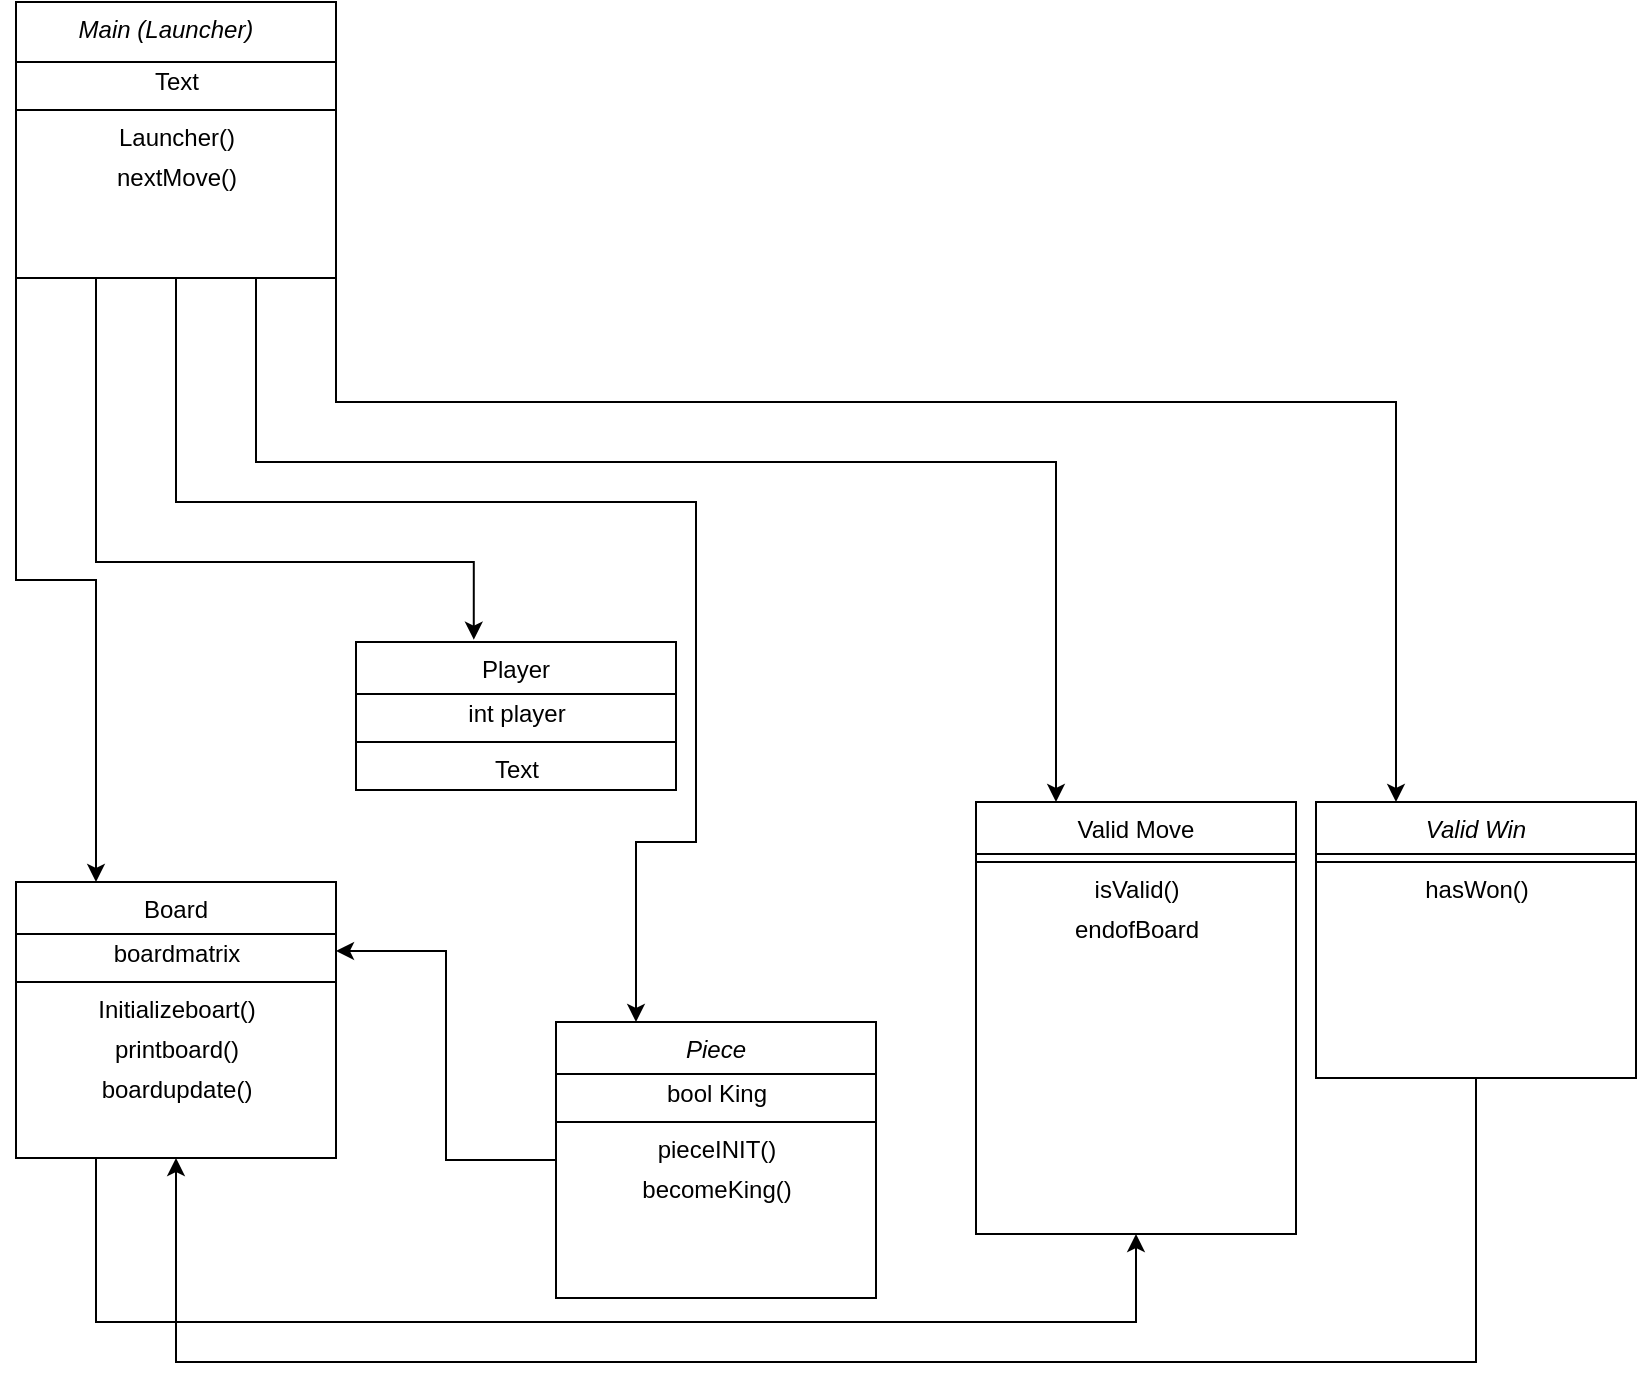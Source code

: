 <mxfile version="15.5.1" type="github"><diagram id="C5RBs43oDa-KdzZeNtuy" name="Page-1"><mxGraphModel dx="465" dy="255" grid="1" gridSize="10" guides="1" tooltips="1" connect="1" arrows="1" fold="1" page="1" pageScale="1" pageWidth="827" pageHeight="1169" math="0" shadow="0"><root><mxCell id="WIyWlLk6GJQsqaUBKTNV-0"/><mxCell id="WIyWlLk6GJQsqaUBKTNV-1" parent="WIyWlLk6GJQsqaUBKTNV-0"/><mxCell id="8l-lHErPPZ92NfNmsLsf-20" style="edgeStyle=orthogonalEdgeStyle;rounded=0;orthogonalLoop=1;jettySize=auto;html=1;exitX=0;exitY=1;exitDx=0;exitDy=0;entryX=0.25;entryY=0;entryDx=0;entryDy=0;" edge="1" parent="WIyWlLk6GJQsqaUBKTNV-1" source="zkfFHV4jXpPFQw0GAbJ--0" target="zkfFHV4jXpPFQw0GAbJ--6"><mxGeometry relative="1" as="geometry"/></mxCell><mxCell id="8l-lHErPPZ92NfNmsLsf-22" style="edgeStyle=orthogonalEdgeStyle;rounded=0;orthogonalLoop=1;jettySize=auto;html=1;exitX=0.25;exitY=1;exitDx=0;exitDy=0;entryX=0.368;entryY=-0.016;entryDx=0;entryDy=0;entryPerimeter=0;" edge="1" parent="WIyWlLk6GJQsqaUBKTNV-1" source="zkfFHV4jXpPFQw0GAbJ--0" target="zkfFHV4jXpPFQw0GAbJ--13"><mxGeometry relative="1" as="geometry"><Array as="points"><mxPoint x="50" y="300"/><mxPoint x="239" y="300"/></Array></mxGeometry></mxCell><mxCell id="8l-lHErPPZ92NfNmsLsf-25" style="edgeStyle=orthogonalEdgeStyle;rounded=0;orthogonalLoop=1;jettySize=auto;html=1;exitX=0.5;exitY=1;exitDx=0;exitDy=0;entryX=0.25;entryY=0;entryDx=0;entryDy=0;" edge="1" parent="WIyWlLk6GJQsqaUBKTNV-1" source="zkfFHV4jXpPFQw0GAbJ--0" target="8l-lHErPPZ92NfNmsLsf-3"><mxGeometry relative="1" as="geometry"><Array as="points"><mxPoint x="90" y="270"/><mxPoint x="350" y="270"/><mxPoint x="350" y="440"/><mxPoint x="320" y="440"/></Array></mxGeometry></mxCell><mxCell id="8l-lHErPPZ92NfNmsLsf-26" style="edgeStyle=orthogonalEdgeStyle;rounded=0;orthogonalLoop=1;jettySize=auto;html=1;exitX=0.75;exitY=1;exitDx=0;exitDy=0;entryX=0.25;entryY=0;entryDx=0;entryDy=0;" edge="1" parent="WIyWlLk6GJQsqaUBKTNV-1" source="zkfFHV4jXpPFQw0GAbJ--0" target="zkfFHV4jXpPFQw0GAbJ--17"><mxGeometry relative="1" as="geometry"><Array as="points"><mxPoint x="130" y="250"/><mxPoint x="530" y="250"/></Array></mxGeometry></mxCell><mxCell id="8l-lHErPPZ92NfNmsLsf-27" style="edgeStyle=orthogonalEdgeStyle;rounded=0;orthogonalLoop=1;jettySize=auto;html=1;exitX=1;exitY=1;exitDx=0;exitDy=0;entryX=0.25;entryY=0;entryDx=0;entryDy=0;" edge="1" parent="WIyWlLk6GJQsqaUBKTNV-1" source="zkfFHV4jXpPFQw0GAbJ--0" target="8l-lHErPPZ92NfNmsLsf-1"><mxGeometry relative="1" as="geometry"><Array as="points"><mxPoint x="170" y="220"/><mxPoint x="700" y="220"/></Array></mxGeometry></mxCell><mxCell id="zkfFHV4jXpPFQw0GAbJ--0" value="Main (Launcher)   " style="swimlane;fontStyle=2;align=center;verticalAlign=top;childLayout=stackLayout;horizontal=1;startSize=30;horizontalStack=0;resizeParent=1;resizeLast=0;collapsible=1;marginBottom=0;rounded=0;shadow=0;strokeWidth=1;" parent="WIyWlLk6GJQsqaUBKTNV-1" vertex="1"><mxGeometry x="10" y="20" width="160" height="138" as="geometry"><mxRectangle x="230" y="140" width="160" height="26" as="alternateBounds"/></mxGeometry></mxCell><mxCell id="8l-lHErPPZ92NfNmsLsf-11" value="Text" style="text;html=1;align=center;verticalAlign=middle;resizable=0;points=[];autosize=1;strokeColor=none;fillColor=none;" vertex="1" parent="zkfFHV4jXpPFQw0GAbJ--0"><mxGeometry y="30" width="160" height="20" as="geometry"/></mxCell><mxCell id="zkfFHV4jXpPFQw0GAbJ--4" value="" style="line;html=1;strokeWidth=1;align=left;verticalAlign=middle;spacingTop=-1;spacingLeft=3;spacingRight=3;rotatable=0;labelPosition=right;points=[];portConstraint=eastwest;" parent="zkfFHV4jXpPFQw0GAbJ--0" vertex="1"><mxGeometry y="50" width="160" height="8" as="geometry"/></mxCell><mxCell id="8l-lHErPPZ92NfNmsLsf-8" value="Launcher()" style="text;html=1;align=center;verticalAlign=middle;resizable=0;points=[];autosize=1;strokeColor=none;fillColor=none;" vertex="1" parent="zkfFHV4jXpPFQw0GAbJ--0"><mxGeometry y="58" width="160" height="20" as="geometry"/></mxCell><mxCell id="8l-lHErPPZ92NfNmsLsf-42" value="nextMove()" style="text;html=1;align=center;verticalAlign=middle;resizable=0;points=[];autosize=1;strokeColor=none;fillColor=none;" vertex="1" parent="zkfFHV4jXpPFQw0GAbJ--0"><mxGeometry y="78" width="160" height="20" as="geometry"/></mxCell><mxCell id="8l-lHErPPZ92NfNmsLsf-29" style="edgeStyle=orthogonalEdgeStyle;rounded=0;orthogonalLoop=1;jettySize=auto;html=1;exitX=0.25;exitY=1;exitDx=0;exitDy=0;entryX=0.5;entryY=1;entryDx=0;entryDy=0;" edge="1" parent="WIyWlLk6GJQsqaUBKTNV-1" source="zkfFHV4jXpPFQw0GAbJ--6" target="zkfFHV4jXpPFQw0GAbJ--17"><mxGeometry relative="1" as="geometry"><Array as="points"><mxPoint x="50" y="680"/><mxPoint x="570" y="680"/></Array></mxGeometry></mxCell><mxCell id="zkfFHV4jXpPFQw0GAbJ--6" value="Board" style="swimlane;fontStyle=0;align=center;verticalAlign=top;childLayout=stackLayout;horizontal=1;startSize=26;horizontalStack=0;resizeParent=1;resizeLast=0;collapsible=1;marginBottom=0;rounded=0;shadow=0;strokeWidth=1;" parent="WIyWlLk6GJQsqaUBKTNV-1" vertex="1"><mxGeometry x="10" y="460" width="160" height="138" as="geometry"><mxRectangle x="130" y="380" width="160" height="26" as="alternateBounds"/></mxGeometry></mxCell><mxCell id="8l-lHErPPZ92NfNmsLsf-31" value="boardmatrix" style="text;html=1;align=center;verticalAlign=middle;resizable=0;points=[];autosize=1;strokeColor=none;fillColor=none;" vertex="1" parent="zkfFHV4jXpPFQw0GAbJ--6"><mxGeometry y="26" width="160" height="20" as="geometry"/></mxCell><mxCell id="zkfFHV4jXpPFQw0GAbJ--9" value="" style="line;html=1;strokeWidth=1;align=left;verticalAlign=middle;spacingTop=-1;spacingLeft=3;spacingRight=3;rotatable=0;labelPosition=right;points=[];portConstraint=eastwest;" parent="zkfFHV4jXpPFQw0GAbJ--6" vertex="1"><mxGeometry y="46" width="160" height="8" as="geometry"/></mxCell><mxCell id="8l-lHErPPZ92NfNmsLsf-33" value="Initializeboart()" style="text;html=1;align=center;verticalAlign=middle;resizable=0;points=[];autosize=1;strokeColor=none;fillColor=none;" vertex="1" parent="zkfFHV4jXpPFQw0GAbJ--6"><mxGeometry y="54" width="160" height="20" as="geometry"/></mxCell><mxCell id="8l-lHErPPZ92NfNmsLsf-34" value="printboard()" style="text;html=1;align=center;verticalAlign=middle;resizable=0;points=[];autosize=1;strokeColor=none;fillColor=none;" vertex="1" parent="zkfFHV4jXpPFQw0GAbJ--6"><mxGeometry y="74" width="160" height="20" as="geometry"/></mxCell><mxCell id="8l-lHErPPZ92NfNmsLsf-35" value="boardupdate()" style="text;html=1;align=center;verticalAlign=middle;resizable=0;points=[];autosize=1;strokeColor=none;fillColor=none;" vertex="1" parent="zkfFHV4jXpPFQw0GAbJ--6"><mxGeometry y="94" width="160" height="20" as="geometry"/></mxCell><mxCell id="zkfFHV4jXpPFQw0GAbJ--13" value="Player" style="swimlane;fontStyle=0;align=center;verticalAlign=top;childLayout=stackLayout;horizontal=1;startSize=26;horizontalStack=0;resizeParent=1;resizeLast=0;collapsible=1;marginBottom=0;rounded=0;shadow=0;strokeWidth=1;" parent="WIyWlLk6GJQsqaUBKTNV-1" vertex="1"><mxGeometry x="180" y="340" width="160" height="74" as="geometry"><mxRectangle x="340" y="380" width="170" height="26" as="alternateBounds"/></mxGeometry></mxCell><mxCell id="8l-lHErPPZ92NfNmsLsf-43" value="int player" style="text;html=1;align=center;verticalAlign=middle;resizable=0;points=[];autosize=1;strokeColor=none;fillColor=none;" vertex="1" parent="zkfFHV4jXpPFQw0GAbJ--13"><mxGeometry y="26" width="160" height="20" as="geometry"/></mxCell><mxCell id="zkfFHV4jXpPFQw0GAbJ--15" value="" style="line;html=1;strokeWidth=1;align=left;verticalAlign=middle;spacingTop=-1;spacingLeft=3;spacingRight=3;rotatable=0;labelPosition=right;points=[];portConstraint=eastwest;" parent="zkfFHV4jXpPFQw0GAbJ--13" vertex="1"><mxGeometry y="46" width="160" height="8" as="geometry"/></mxCell><mxCell id="8l-lHErPPZ92NfNmsLsf-44" value="Text" style="text;html=1;align=center;verticalAlign=middle;resizable=0;points=[];autosize=1;strokeColor=none;fillColor=none;" vertex="1" parent="zkfFHV4jXpPFQw0GAbJ--13"><mxGeometry y="54" width="160" height="20" as="geometry"/></mxCell><mxCell id="zkfFHV4jXpPFQw0GAbJ--17" value="Valid Move" style="swimlane;fontStyle=0;align=center;verticalAlign=top;childLayout=stackLayout;horizontal=1;startSize=26;horizontalStack=0;resizeParent=1;resizeLast=0;collapsible=1;marginBottom=0;rounded=0;shadow=0;strokeWidth=1;" parent="WIyWlLk6GJQsqaUBKTNV-1" vertex="1"><mxGeometry x="490" y="420" width="160" height="216" as="geometry"><mxRectangle x="550" y="140" width="160" height="26" as="alternateBounds"/></mxGeometry></mxCell><mxCell id="zkfFHV4jXpPFQw0GAbJ--23" value="" style="line;html=1;strokeWidth=1;align=left;verticalAlign=middle;spacingTop=-1;spacingLeft=3;spacingRight=3;rotatable=0;labelPosition=right;points=[];portConstraint=eastwest;" parent="zkfFHV4jXpPFQw0GAbJ--17" vertex="1"><mxGeometry y="26" width="160" height="8" as="geometry"/></mxCell><mxCell id="8l-lHErPPZ92NfNmsLsf-36" value="isValid()" style="text;html=1;align=center;verticalAlign=middle;resizable=0;points=[];autosize=1;strokeColor=none;fillColor=none;" vertex="1" parent="zkfFHV4jXpPFQw0GAbJ--17"><mxGeometry y="34" width="160" height="20" as="geometry"/></mxCell><mxCell id="8l-lHErPPZ92NfNmsLsf-40" value="endofBoard" style="text;html=1;align=center;verticalAlign=middle;resizable=0;points=[];autosize=1;strokeColor=none;fillColor=none;" vertex="1" parent="zkfFHV4jXpPFQw0GAbJ--17"><mxGeometry y="54" width="160" height="20" as="geometry"/></mxCell><mxCell id="8l-lHErPPZ92NfNmsLsf-30" style="edgeStyle=orthogonalEdgeStyle;rounded=0;orthogonalLoop=1;jettySize=auto;html=1;exitX=0.5;exitY=1;exitDx=0;exitDy=0;entryX=0.5;entryY=1;entryDx=0;entryDy=0;" edge="1" parent="WIyWlLk6GJQsqaUBKTNV-1" source="8l-lHErPPZ92NfNmsLsf-1" target="zkfFHV4jXpPFQw0GAbJ--6"><mxGeometry relative="1" as="geometry"><Array as="points"><mxPoint x="740" y="700"/><mxPoint x="90" y="700"/></Array></mxGeometry></mxCell><mxCell id="8l-lHErPPZ92NfNmsLsf-1" value="Valid Win" style="swimlane;fontStyle=2;align=center;verticalAlign=top;childLayout=stackLayout;horizontal=1;startSize=26;horizontalStack=0;resizeParent=1;resizeLast=0;collapsible=1;marginBottom=0;rounded=0;shadow=0;strokeWidth=1;" vertex="1" parent="WIyWlLk6GJQsqaUBKTNV-1"><mxGeometry x="660" y="420" width="160" height="138" as="geometry"><mxRectangle x="230" y="140" width="160" height="26" as="alternateBounds"/></mxGeometry></mxCell><mxCell id="8l-lHErPPZ92NfNmsLsf-2" value="" style="line;html=1;strokeWidth=1;align=left;verticalAlign=middle;spacingTop=-1;spacingLeft=3;spacingRight=3;rotatable=0;labelPosition=right;points=[];portConstraint=eastwest;" vertex="1" parent="8l-lHErPPZ92NfNmsLsf-1"><mxGeometry y="26" width="160" height="8" as="geometry"/></mxCell><mxCell id="8l-lHErPPZ92NfNmsLsf-37" value="hasWon()" style="text;html=1;align=center;verticalAlign=middle;resizable=0;points=[];autosize=1;strokeColor=none;fillColor=none;" vertex="1" parent="8l-lHErPPZ92NfNmsLsf-1"><mxGeometry y="34" width="160" height="20" as="geometry"/></mxCell><mxCell id="8l-lHErPPZ92NfNmsLsf-28" style="edgeStyle=orthogonalEdgeStyle;rounded=0;orthogonalLoop=1;jettySize=auto;html=1;exitX=0;exitY=0.5;exitDx=0;exitDy=0;entryX=1;entryY=0.25;entryDx=0;entryDy=0;" edge="1" parent="WIyWlLk6GJQsqaUBKTNV-1" source="8l-lHErPPZ92NfNmsLsf-3" target="zkfFHV4jXpPFQw0GAbJ--6"><mxGeometry relative="1" as="geometry"/></mxCell><mxCell id="8l-lHErPPZ92NfNmsLsf-3" value="Piece" style="swimlane;fontStyle=2;align=center;verticalAlign=top;childLayout=stackLayout;horizontal=1;startSize=26;horizontalStack=0;resizeParent=1;resizeLast=0;collapsible=1;marginBottom=0;rounded=0;shadow=0;strokeWidth=1;" vertex="1" parent="WIyWlLk6GJQsqaUBKTNV-1"><mxGeometry x="280" y="530" width="160" height="138" as="geometry"><mxRectangle x="230" y="140" width="160" height="26" as="alternateBounds"/></mxGeometry></mxCell><mxCell id="8l-lHErPPZ92NfNmsLsf-39" value="bool King" style="text;html=1;align=center;verticalAlign=middle;resizable=0;points=[];autosize=1;strokeColor=none;fillColor=none;" vertex="1" parent="8l-lHErPPZ92NfNmsLsf-3"><mxGeometry y="26" width="160" height="20" as="geometry"/></mxCell><mxCell id="8l-lHErPPZ92NfNmsLsf-4" value="" style="line;html=1;strokeWidth=1;align=left;verticalAlign=middle;spacingTop=-1;spacingLeft=3;spacingRight=3;rotatable=0;labelPosition=right;points=[];portConstraint=eastwest;" vertex="1" parent="8l-lHErPPZ92NfNmsLsf-3"><mxGeometry y="46" width="160" height="8" as="geometry"/></mxCell><mxCell id="8l-lHErPPZ92NfNmsLsf-41" value="pieceINIT()" style="text;html=1;align=center;verticalAlign=middle;resizable=0;points=[];autosize=1;strokeColor=none;fillColor=none;" vertex="1" parent="8l-lHErPPZ92NfNmsLsf-3"><mxGeometry y="54" width="160" height="20" as="geometry"/></mxCell><mxCell id="8l-lHErPPZ92NfNmsLsf-38" value="becomeKing()" style="text;html=1;align=center;verticalAlign=middle;resizable=0;points=[];autosize=1;strokeColor=none;fillColor=none;" vertex="1" parent="8l-lHErPPZ92NfNmsLsf-3"><mxGeometry y="74" width="160" height="20" as="geometry"/></mxCell></root></mxGraphModel></diagram></mxfile>
